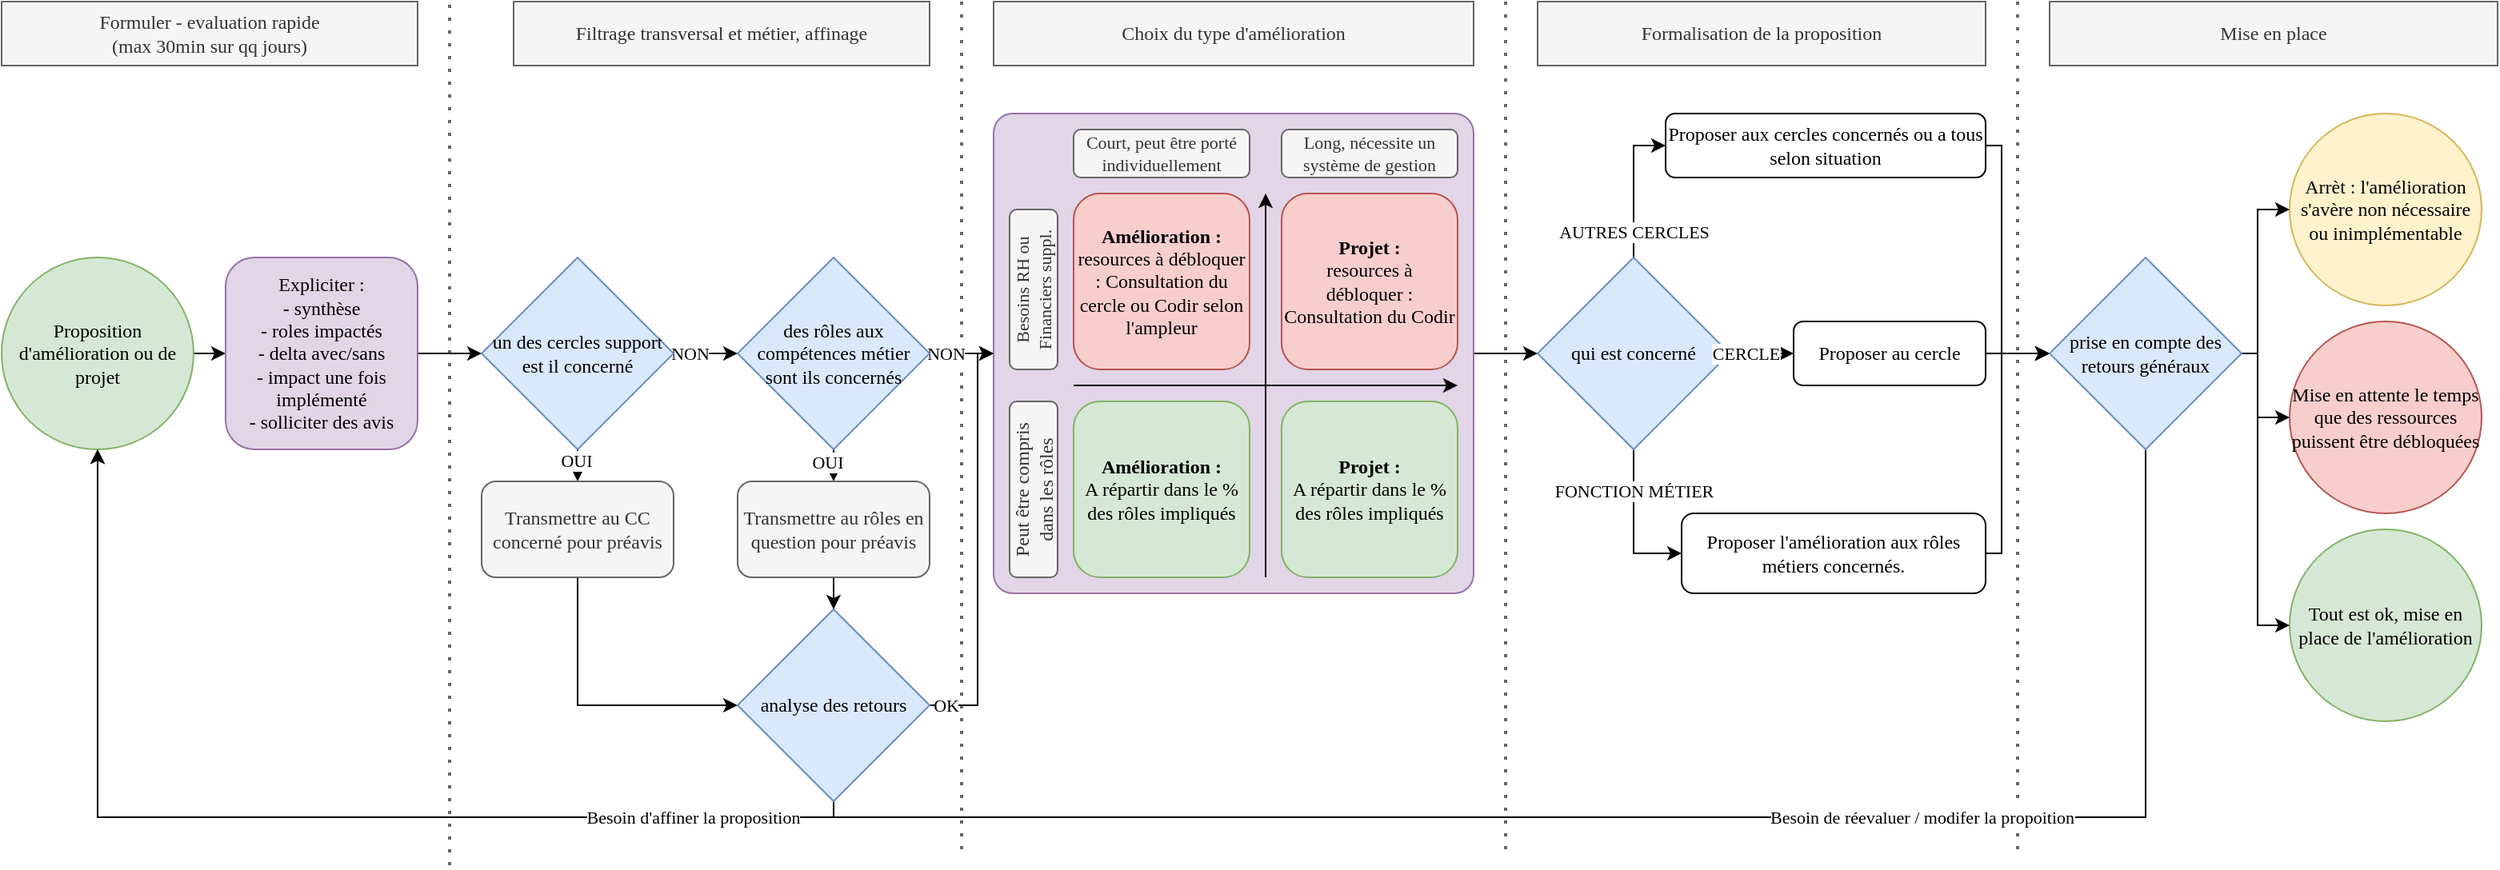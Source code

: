 <mxfile version="28.0.0">
  <diagram name="Page-1" id="Lg1kwCfuL5cvLR_RBk9q">
    <mxGraphModel dx="2793" dy="1106" grid="1" gridSize="10" guides="1" tooltips="1" connect="1" arrows="1" fold="1" page="1" pageScale="1" pageWidth="827" pageHeight="1169" math="0" shadow="0">
      <root>
        <mxCell id="0" />
        <mxCell id="1" parent="0" />
        <mxCell id="DvQpfdr60y6PGFDpLSzt-12" value="" style="endArrow=none;dashed=1;html=1;dashPattern=1 3;strokeWidth=2;rounded=0;fillColor=#f5f5f5;strokeColor=#666666;fontFamily=Libertinus Serif;" edge="1" parent="1">
          <mxGeometry width="50" height="50" relative="1" as="geometry">
            <mxPoint x="320" y="610" as="sourcePoint" />
            <mxPoint x="320" y="80" as="targetPoint" />
          </mxGeometry>
        </mxCell>
        <mxCell id="DvQpfdr60y6PGFDpLSzt-14" value="" style="endArrow=none;dashed=1;html=1;dashPattern=1 3;strokeWidth=2;rounded=0;fillColor=#f5f5f5;strokeColor=#666666;fontFamily=Libertinus Serif;" edge="1" parent="1">
          <mxGeometry width="50" height="50" relative="1" as="geometry">
            <mxPoint x="660" y="610" as="sourcePoint" />
            <mxPoint x="660" y="80" as="targetPoint" />
          </mxGeometry>
        </mxCell>
        <mxCell id="DvQpfdr60y6PGFDpLSzt-17" value="" style="endArrow=none;dashed=1;html=1;dashPattern=1 3;strokeWidth=2;rounded=0;fillColor=#f5f5f5;strokeColor=#666666;fontFamily=Libertinus Serif;" edge="1" parent="1">
          <mxGeometry width="50" height="50" relative="1" as="geometry">
            <mxPoint x="980" y="610" as="sourcePoint" />
            <mxPoint x="980" y="80" as="targetPoint" />
          </mxGeometry>
        </mxCell>
        <mxCell id="9U03THOQqvrWw87KAxrK-56" style="edgeStyle=orthogonalEdgeStyle;rounded=0;orthogonalLoop=1;jettySize=auto;html=1;exitX=0.5;exitY=1;exitDx=0;exitDy=0;entryX=0.5;entryY=1;entryDx=0;entryDy=0;fontFamily=Libertinus Serif;" parent="1" source="DvQpfdr60y6PGFDpLSzt-18" target="sC1AejF_91SxmGcBgo1l-1" edge="1">
          <mxGeometry relative="1" as="geometry">
            <Array as="points">
              <mxPoint x="1060" y="590" />
              <mxPoint x="-220" y="590" />
            </Array>
            <mxPoint x="1060" y="330" as="sourcePoint" />
          </mxGeometry>
        </mxCell>
        <mxCell id="9U03THOQqvrWw87KAxrK-57" value="Besoin de réevaluer / modifer la propoition" style="edgeLabel;html=1;align=center;verticalAlign=middle;resizable=0;points=[];fontFamily=Libertinus Serif;" parent="9U03THOQqvrWw87KAxrK-56" vertex="1" connectable="0">
          <mxGeometry x="-0.673" relative="1" as="geometry">
            <mxPoint x="-86" as="offset" />
          </mxGeometry>
        </mxCell>
        <mxCell id="DvQpfdr60y6PGFDpLSzt-1" value="" style="endArrow=none;dashed=1;html=1;dashPattern=1 3;strokeWidth=2;rounded=0;fillColor=#f5f5f5;strokeColor=#666666;fontFamily=Libertinus Serif;" edge="1" parent="1">
          <mxGeometry width="50" height="50" relative="1" as="geometry">
            <mxPoint y="620" as="sourcePoint" />
            <mxPoint y="80" as="targetPoint" />
          </mxGeometry>
        </mxCell>
        <mxCell id="sC1AejF_91SxmGcBgo1l-19" style="edgeStyle=orthogonalEdgeStyle;rounded=0;orthogonalLoop=1;jettySize=auto;html=1;exitX=1;exitY=0.5;exitDx=0;exitDy=0;entryX=0;entryY=0.5;entryDx=0;entryDy=0;fontFamily=Libertinus Serif;" parent="1" source="sC1AejF_91SxmGcBgo1l-1" target="sC1AejF_91SxmGcBgo1l-2" edge="1">
          <mxGeometry relative="1" as="geometry" />
        </mxCell>
        <mxCell id="sC1AejF_91SxmGcBgo1l-1" value="Proposition d&#39;amélioration ou de projet" style="ellipse;whiteSpace=wrap;html=1;aspect=fixed;fillColor=#d5e8d4;strokeColor=#82b366;fontFamily=Libertinus Serif;" parent="1" vertex="1">
          <mxGeometry x="-280" y="240" width="120" height="120" as="geometry" />
        </mxCell>
        <mxCell id="sC1AejF_91SxmGcBgo1l-20" style="edgeStyle=orthogonalEdgeStyle;rounded=0;orthogonalLoop=1;jettySize=auto;html=1;exitX=1;exitY=0.5;exitDx=0;exitDy=0;entryX=0;entryY=0.5;entryDx=0;entryDy=0;fontFamily=Libertinus Serif;" parent="1" source="sC1AejF_91SxmGcBgo1l-2" target="sC1AejF_91SxmGcBgo1l-7" edge="1">
          <mxGeometry relative="1" as="geometry">
            <mxPoint x="40" y="300" as="targetPoint" />
          </mxGeometry>
        </mxCell>
        <mxCell id="sC1AejF_91SxmGcBgo1l-2" value="Expliciter :&lt;br&gt;- synthèse&lt;div&gt;- roles impactés&lt;/div&gt;&lt;div&gt;- delta avec/sans&lt;/div&gt;&lt;div&gt;- impact une fois implémenté&lt;/div&gt;&lt;div&gt;- solliciter des avis&lt;/div&gt;" style="rounded=1;whiteSpace=wrap;html=1;fillColor=#e1d5e7;strokeColor=#9673a6;fontFamily=Libertinus Serif;" parent="1" vertex="1">
          <mxGeometry x="-140" y="240" width="120" height="120" as="geometry" />
        </mxCell>
        <mxCell id="sC1AejF_91SxmGcBgo1l-4" value="Choix du type d&#39;amélioration" style="rounded=0;whiteSpace=wrap;html=1;fillColor=#f5f5f5;fontColor=#333333;strokeColor=#666666;fontFamily=Libertinus Serif;" parent="1" vertex="1">
          <mxGeometry x="340" y="80" width="300" height="40" as="geometry" />
        </mxCell>
        <mxCell id="sC1AejF_91SxmGcBgo1l-5" value="Formalisation de la proposition" style="rounded=0;whiteSpace=wrap;html=1;fillColor=#f5f5f5;fontColor=#333333;strokeColor=#666666;fontFamily=Libertinus Serif;" parent="1" vertex="1">
          <mxGeometry x="680" y="80" width="280" height="40" as="geometry" />
        </mxCell>
        <mxCell id="sC1AejF_91SxmGcBgo1l-28" style="edgeStyle=orthogonalEdgeStyle;rounded=0;orthogonalLoop=1;jettySize=auto;html=1;exitX=1;exitY=0.5;exitDx=0;exitDy=0;entryX=0;entryY=0.5;entryDx=0;entryDy=0;fontFamily=Libertinus Serif;fontStyle=0" parent="1" source="sC1AejF_91SxmGcBgo1l-7" target="DvQpfdr60y6PGFDpLSzt-2" edge="1">
          <mxGeometry relative="1" as="geometry">
            <mxPoint x="440" y="300" as="targetPoint" />
          </mxGeometry>
        </mxCell>
        <mxCell id="sC1AejF_91SxmGcBgo1l-29" value="&lt;span&gt;NON&lt;/span&gt;" style="edgeLabel;html=1;align=center;verticalAlign=middle;resizable=0;points=[];fontFamily=Libertinus Serif;fontStyle=0" parent="sC1AejF_91SxmGcBgo1l-28" vertex="1" connectable="0">
          <mxGeometry x="0.158" y="1" relative="1" as="geometry">
            <mxPoint x="-13" y="1" as="offset" />
          </mxGeometry>
        </mxCell>
        <mxCell id="sC1AejF_91SxmGcBgo1l-30" style="edgeStyle=orthogonalEdgeStyle;rounded=0;orthogonalLoop=1;jettySize=auto;html=1;exitX=0.5;exitY=1;exitDx=0;exitDy=0;entryX=0.5;entryY=0;entryDx=0;entryDy=0;fontFamily=Libertinus Serif;" parent="1" source="sC1AejF_91SxmGcBgo1l-7" target="sC1AejF_91SxmGcBgo1l-10" edge="1">
          <mxGeometry relative="1" as="geometry" />
        </mxCell>
        <mxCell id="DvQpfdr60y6PGFDpLSzt-3" value="OUI" style="edgeLabel;html=1;align=center;verticalAlign=middle;resizable=0;points=[];fontFamily=Libertinus Serif;" vertex="1" connectable="0" parent="sC1AejF_91SxmGcBgo1l-30">
          <mxGeometry x="-0.357" y="-1" relative="1" as="geometry">
            <mxPoint as="offset" />
          </mxGeometry>
        </mxCell>
        <mxCell id="sC1AejF_91SxmGcBgo1l-7" value="un des cercles support est il concerné" style="rhombus;whiteSpace=wrap;html=1;fillColor=#dae8fc;strokeColor=#6c8ebf;fontFamily=Libertinus Serif;" parent="1" vertex="1">
          <mxGeometry x="20" y="240" width="120" height="120" as="geometry" />
        </mxCell>
        <mxCell id="DvQpfdr60y6PGFDpLSzt-8" style="edgeStyle=orthogonalEdgeStyle;rounded=0;orthogonalLoop=1;jettySize=auto;html=1;exitX=0.5;exitY=1;exitDx=0;exitDy=0;entryX=0;entryY=0.5;entryDx=0;entryDy=0;fontFamily=Libertinus Serif;" edge="1" parent="1" source="sC1AejF_91SxmGcBgo1l-10" target="9U03THOQqvrWw87KAxrK-13">
          <mxGeometry relative="1" as="geometry" />
        </mxCell>
        <mxCell id="sC1AejF_91SxmGcBgo1l-10" value="Transmettre au CC concerné pour préavis" style="rounded=1;whiteSpace=wrap;html=1;fontFamily=Libertinus Serif;fillColor=#f5f5f5;fontColor=#333333;strokeColor=#666666;" parent="1" vertex="1">
          <mxGeometry x="20" y="380" width="120" height="60" as="geometry" />
        </mxCell>
        <mxCell id="sC1AejF_91SxmGcBgo1l-24" value="Formuler - evaluation rapide&lt;div&gt;(max 30min sur qq jours)&lt;/div&gt;" style="rounded=0;whiteSpace=wrap;html=1;fillColor=#f5f5f5;fontColor=#333333;strokeColor=#666666;fontFamily=Libertinus Serif;" parent="1" vertex="1">
          <mxGeometry x="-280" y="80" width="260" height="40" as="geometry" />
        </mxCell>
        <mxCell id="sC1AejF_91SxmGcBgo1l-25" value="Filtrage transversal et métier, affinage" style="rounded=0;whiteSpace=wrap;html=1;fillColor=#f5f5f5;fontColor=#333333;strokeColor=#666666;fontFamily=Libertinus Serif;" parent="1" vertex="1">
          <mxGeometry x="40" y="80" width="260" height="40" as="geometry" />
        </mxCell>
        <mxCell id="9U03THOQqvrWw87KAxrK-17" style="edgeStyle=orthogonalEdgeStyle;rounded=0;orthogonalLoop=1;jettySize=auto;html=1;entryX=0;entryY=0.5;entryDx=0;entryDy=0;fontFamily=Libertinus Serif;" parent="1" source="9U03THOQqvrWw87KAxrK-13" edge="1">
          <mxGeometry relative="1" as="geometry">
            <mxPoint x="340" y="300" as="targetPoint" />
            <Array as="points">
              <mxPoint x="330" y="520" />
              <mxPoint x="330" y="300" />
            </Array>
          </mxGeometry>
        </mxCell>
        <mxCell id="9U03THOQqvrWw87KAxrK-18" value="&lt;span&gt;OK&lt;/span&gt;" style="edgeLabel;html=1;align=center;verticalAlign=middle;resizable=0;points=[];fontFamily=Libertinus Serif;fontStyle=0" parent="9U03THOQqvrWw87KAxrK-17" vertex="1" connectable="0">
          <mxGeometry x="-0.782" y="1" relative="1" as="geometry">
            <mxPoint x="-19" y="1" as="offset" />
          </mxGeometry>
        </mxCell>
        <mxCell id="DvQpfdr60y6PGFDpLSzt-10" style="edgeStyle=orthogonalEdgeStyle;rounded=0;orthogonalLoop=1;jettySize=auto;html=1;exitX=0.5;exitY=1;exitDx=0;exitDy=0;entryX=0.5;entryY=1;entryDx=0;entryDy=0;fontFamily=Libertinus Serif;" edge="1" parent="1" source="9U03THOQqvrWw87KAxrK-13" target="sC1AejF_91SxmGcBgo1l-1">
          <mxGeometry relative="1" as="geometry">
            <Array as="points">
              <mxPoint x="240" y="590" />
              <mxPoint x="-220" y="590" />
            </Array>
          </mxGeometry>
        </mxCell>
        <mxCell id="DvQpfdr60y6PGFDpLSzt-11" value="Besoin d&#39;affiner la proposition" style="edgeLabel;html=1;align=center;verticalAlign=middle;resizable=0;points=[];fontFamily=Libertinus Serif;" vertex="1" connectable="0" parent="DvQpfdr60y6PGFDpLSzt-10">
          <mxGeometry x="-0.791" y="-4" relative="1" as="geometry">
            <mxPoint x="-25" y="4" as="offset" />
          </mxGeometry>
        </mxCell>
        <mxCell id="9U03THOQqvrWw87KAxrK-13" value="analyse des retours" style="rhombus;whiteSpace=wrap;html=1;fillColor=#dae8fc;strokeColor=#6c8ebf;fontFamily=Libertinus Serif;" parent="1" vertex="1">
          <mxGeometry x="180" y="460" width="120" height="120" as="geometry" />
        </mxCell>
        <mxCell id="9U03THOQqvrWw87KAxrK-53" style="edgeStyle=orthogonalEdgeStyle;rounded=0;orthogonalLoop=1;jettySize=auto;html=1;exitX=1;exitY=0.5;exitDx=0;exitDy=0;entryX=0;entryY=0.5;entryDx=0;entryDy=0;fontFamily=Libertinus Serif;" parent="1" source="9U03THOQqvrWw87KAxrK-30" target="9U03THOQqvrWw87KAxrK-51" edge="1">
          <mxGeometry relative="1" as="geometry" />
        </mxCell>
        <mxCell id="9U03THOQqvrWw87KAxrK-30" value="" style="rounded=1;whiteSpace=wrap;html=1;fillColor=#e1d5e7;strokeColor=#9673a6;glass=0;shadow=0;imageAspect=1;arcSize=4;fontFamily=Libertinus Serif;" parent="1" vertex="1">
          <mxGeometry x="340" y="150" width="300" height="300" as="geometry" />
        </mxCell>
        <mxCell id="9U03THOQqvrWw87KAxrK-33" value="" style="endArrow=classic;html=1;rounded=0;endFill=1;fontFamily=Libertinus Serif;" parent="1" edge="1">
          <mxGeometry width="50" height="50" relative="1" as="geometry">
            <mxPoint x="390" y="320" as="sourcePoint" />
            <mxPoint x="630" y="320" as="targetPoint" />
          </mxGeometry>
        </mxCell>
        <mxCell id="9U03THOQqvrWw87KAxrK-34" value="" style="endArrow=none;html=1;rounded=0;endFill=1;startArrow=classic;startFill=1;fontFamily=Libertinus Serif;" parent="1" edge="1">
          <mxGeometry width="50" height="50" relative="1" as="geometry">
            <mxPoint x="510" y="200" as="sourcePoint" />
            <mxPoint x="510" y="440" as="targetPoint" />
          </mxGeometry>
        </mxCell>
        <mxCell id="9U03THOQqvrWw87KAxrK-35" value="Court, peut être porté individuellement" style="rounded=1;whiteSpace=wrap;html=1;fillColor=#f5f5f5;fontColor=#333333;strokeColor=#666666;fontSize=11;fontFamily=Libertinus Serif;" parent="1" vertex="1">
          <mxGeometry x="390" y="160" width="110" height="30" as="geometry" />
        </mxCell>
        <mxCell id="9U03THOQqvrWw87KAxrK-36" value="&lt;b&gt;Projet :&lt;/b&gt;&lt;br&gt;resources à&lt;div&gt;débloquer : Consultation du Codir&lt;/div&gt;" style="rounded=1;whiteSpace=wrap;html=1;fillColor=#f8cecc;strokeColor=#b85450;fontFamily=Libertinus Serif;" parent="1" vertex="1">
          <mxGeometry x="520" y="200" width="110" height="110" as="geometry" />
        </mxCell>
        <mxCell id="9U03THOQqvrWw87KAxrK-37" value="&lt;b&gt;Projet :&lt;/b&gt;&lt;br&gt;A répartir dans le % des rôles impliqués" style="rounded=1;whiteSpace=wrap;html=1;fillColor=#d5e8d4;strokeColor=#82b366;fontFamily=Libertinus Serif;" parent="1" vertex="1">
          <mxGeometry x="520" y="330" width="110" height="110" as="geometry" />
        </mxCell>
        <mxCell id="9U03THOQqvrWw87KAxrK-38" value="Long, nécessite un système de gestion" style="rounded=1;whiteSpace=wrap;html=1;fillColor=#f5f5f5;fontColor=#333333;strokeColor=#666666;fontSize=11;fontFamily=Libertinus Serif;" parent="1" vertex="1">
          <mxGeometry x="520" y="160" width="110" height="30" as="geometry" />
        </mxCell>
        <mxCell id="9U03THOQqvrWw87KAxrK-39" value="Besoins RH ou Financiers suppl." style="rounded=1;whiteSpace=wrap;html=1;rotation=-90;fontSize=11;fillColor=#f5f5f5;fontColor=#333333;strokeColor=#666666;fontFamily=Libertinus Serif;" parent="1" vertex="1">
          <mxGeometry x="315" y="245" width="100" height="30" as="geometry" />
        </mxCell>
        <mxCell id="9U03THOQqvrWw87KAxrK-40" value="Peut être compris dans les rôles" style="rounded=1;whiteSpace=wrap;html=1;rotation=-90;fillColor=#f5f5f5;fontColor=#333333;strokeColor=#666666;fontFamily=Libertinus Serif;" parent="1" vertex="1">
          <mxGeometry x="310" y="370" width="110" height="30" as="geometry" />
        </mxCell>
        <mxCell id="9U03THOQqvrWw87KAxrK-41" value="&lt;b&gt;Amélioration :&lt;/b&gt;&lt;br&gt;resources à débloquer : Consultation du cercle ou Codir selon l&#39;ampleur" style="rounded=1;whiteSpace=wrap;html=1;fillColor=#f8cecc;strokeColor=#b85450;fontFamily=Libertinus Serif;" parent="1" vertex="1">
          <mxGeometry x="390" y="200" width="110" height="110" as="geometry" />
        </mxCell>
        <mxCell id="9U03THOQqvrWw87KAxrK-42" value="&lt;b&gt;Amélioration :&lt;/b&gt;&lt;div&gt;A répartir dans le % des rôles impliqués&lt;/div&gt;" style="rounded=1;whiteSpace=wrap;html=1;fillColor=#d5e8d4;strokeColor=#82b366;fontFamily=Libertinus Serif;" parent="1" vertex="1">
          <mxGeometry x="390" y="330" width="110" height="110" as="geometry" />
        </mxCell>
        <mxCell id="9U03THOQqvrWw87KAxrK-43" value="Proposer au cercle" style="rounded=1;whiteSpace=wrap;html=1;fontFamily=Libertinus Serif;" parent="1" vertex="1">
          <mxGeometry x="840" y="280" width="120" height="40" as="geometry" />
        </mxCell>
        <mxCell id="9U03THOQqvrWw87KAxrK-66" style="edgeStyle=orthogonalEdgeStyle;rounded=0;orthogonalLoop=1;jettySize=auto;html=1;exitX=1;exitY=0.5;exitDx=0;exitDy=0;entryX=0;entryY=0.5;entryDx=0;entryDy=0;fontFamily=Libertinus Serif;" parent="1" source="9U03THOQqvrWw87KAxrK-44" edge="1">
          <mxGeometry relative="1" as="geometry">
            <mxPoint x="1000" y="300" as="targetPoint" />
            <Array as="points">
              <mxPoint x="970" y="425" />
              <mxPoint x="970" y="300" />
            </Array>
          </mxGeometry>
        </mxCell>
        <mxCell id="9U03THOQqvrWw87KAxrK-44" value="Proposer l&#39;amélioration aux rôles métiers concernés." style="rounded=1;whiteSpace=wrap;html=1;fontFamily=Libertinus Serif;" parent="1" vertex="1">
          <mxGeometry x="770" y="400" width="190" height="50" as="geometry" />
        </mxCell>
        <mxCell id="9U03THOQqvrWw87KAxrK-47" style="edgeStyle=orthogonalEdgeStyle;rounded=0;orthogonalLoop=1;jettySize=auto;html=1;exitX=0.5;exitY=1;exitDx=0;exitDy=0;entryX=0;entryY=0.5;entryDx=0;entryDy=0;fontFamily=Libertinus Serif;" parent="1" source="9U03THOQqvrWw87KAxrK-51" target="9U03THOQqvrWw87KAxrK-44" edge="1">
          <mxGeometry relative="1" as="geometry">
            <mxPoint x="1370" y="460" as="targetPoint" />
          </mxGeometry>
        </mxCell>
        <mxCell id="9U03THOQqvrWw87KAxrK-48" value="FONCTION MÉTIER" style="edgeLabel;html=1;align=center;verticalAlign=middle;resizable=0;points=[];fontFamily=Libertinus Serif;" parent="9U03THOQqvrWw87KAxrK-47" vertex="1" connectable="0">
          <mxGeometry x="-0.189" y="3" relative="1" as="geometry">
            <mxPoint x="-3" y="-13" as="offset" />
          </mxGeometry>
        </mxCell>
        <mxCell id="9U03THOQqvrWw87KAxrK-49" style="edgeStyle=orthogonalEdgeStyle;rounded=0;orthogonalLoop=1;jettySize=auto;html=1;exitX=0.5;exitY=0;exitDx=0;exitDy=0;entryX=0;entryY=0.5;entryDx=0;entryDy=0;fontFamily=Libertinus Serif;" parent="1" source="9U03THOQqvrWw87KAxrK-51" target="9U03THOQqvrWw87KAxrK-52" edge="1">
          <mxGeometry relative="1" as="geometry" />
        </mxCell>
        <mxCell id="9U03THOQqvrWw87KAxrK-50" value="AUTRES CERCLES" style="edgeLabel;html=1;align=center;verticalAlign=middle;resizable=0;points=[];fontFamily=Libertinus Serif;" parent="9U03THOQqvrWw87KAxrK-49" vertex="1" connectable="0">
          <mxGeometry x="-0.237" y="-2" relative="1" as="geometry">
            <mxPoint x="-2" y="18" as="offset" />
          </mxGeometry>
        </mxCell>
        <mxCell id="9U03THOQqvrWw87KAxrK-51" value="qui est concerné" style="rhombus;whiteSpace=wrap;html=1;fillColor=#dae8fc;strokeColor=#6c8ebf;fontFamily=Libertinus Serif;" parent="1" vertex="1">
          <mxGeometry x="680" y="240" width="120" height="120" as="geometry" />
        </mxCell>
        <mxCell id="9U03THOQqvrWw87KAxrK-64" style="edgeStyle=orthogonalEdgeStyle;rounded=0;orthogonalLoop=1;jettySize=auto;html=1;exitX=1;exitY=0.5;exitDx=0;exitDy=0;entryX=0;entryY=0.5;entryDx=0;entryDy=0;fontFamily=Libertinus Serif;" parent="1" source="9U03THOQqvrWw87KAxrK-52" edge="1">
          <mxGeometry relative="1" as="geometry">
            <mxPoint x="1000" y="300" as="targetPoint" />
            <Array as="points">
              <mxPoint x="970" y="170" />
              <mxPoint x="970" y="300" />
            </Array>
          </mxGeometry>
        </mxCell>
        <mxCell id="9U03THOQqvrWw87KAxrK-52" value="Proposer aux cercles concernés ou a tous selon situation" style="rounded=1;whiteSpace=wrap;html=1;fontFamily=Libertinus Serif;" parent="1" vertex="1">
          <mxGeometry x="760" y="150" width="200" height="40" as="geometry" />
        </mxCell>
        <mxCell id="9U03THOQqvrWw87KAxrK-58" value="Mise en attente le temps que des ressources puissent être débloquées" style="ellipse;whiteSpace=wrap;html=1;aspect=fixed;fillColor=#f8cecc;strokeColor=#b85450;fontFamily=Libertinus Serif;" parent="1" vertex="1">
          <mxGeometry x="1150" y="280" width="120" height="120" as="geometry" />
        </mxCell>
        <mxCell id="9U03THOQqvrWw87KAxrK-59" value="Tout est ok, mise en place de l&#39;amélioration" style="ellipse;whiteSpace=wrap;html=1;aspect=fixed;fillColor=#d5e8d4;strokeColor=#82b366;fontFamily=Libertinus Serif;" parent="1" vertex="1">
          <mxGeometry x="1150" y="410" width="120" height="120" as="geometry" />
        </mxCell>
        <mxCell id="9U03THOQqvrWw87KAxrK-60" value="Arrèt : l&#39;amélioration s&#39;avère non nécessaire ou inimplémentable" style="ellipse;whiteSpace=wrap;html=1;aspect=fixed;fillColor=#fff2cc;strokeColor=#d6b656;fontFamily=Libertinus Serif;" parent="1" vertex="1">
          <mxGeometry x="1150" y="150" width="120" height="120" as="geometry" />
        </mxCell>
        <mxCell id="DvQpfdr60y6PGFDpLSzt-5" style="edgeStyle=orthogonalEdgeStyle;rounded=0;orthogonalLoop=1;jettySize=auto;html=1;exitX=0.5;exitY=1;exitDx=0;exitDy=0;entryX=0.5;entryY=0;entryDx=0;entryDy=0;fontFamily=Libertinus Serif;" edge="1" parent="1" source="DvQpfdr60y6PGFDpLSzt-2" target="DvQpfdr60y6PGFDpLSzt-4">
          <mxGeometry relative="1" as="geometry" />
        </mxCell>
        <mxCell id="DvQpfdr60y6PGFDpLSzt-6" value="OUI" style="edgeLabel;html=1;align=center;verticalAlign=middle;resizable=0;points=[];fontFamily=Libertinus Serif;" vertex="1" connectable="0" parent="DvQpfdr60y6PGFDpLSzt-5">
          <mxGeometry x="-0.243" y="-4" relative="1" as="geometry">
            <mxPoint as="offset" />
          </mxGeometry>
        </mxCell>
        <mxCell id="DvQpfdr60y6PGFDpLSzt-9" style="edgeStyle=orthogonalEdgeStyle;rounded=0;orthogonalLoop=1;jettySize=auto;html=1;exitX=1;exitY=0.5;exitDx=0;exitDy=0;entryX=0;entryY=0.5;entryDx=0;entryDy=0;fontFamily=Libertinus Serif;" edge="1" parent="1" source="DvQpfdr60y6PGFDpLSzt-2">
          <mxGeometry relative="1" as="geometry">
            <mxPoint x="340" y="300" as="targetPoint" />
          </mxGeometry>
        </mxCell>
        <mxCell id="DvQpfdr60y6PGFDpLSzt-13" value="NON" style="edgeLabel;html=1;align=center;verticalAlign=middle;resizable=0;points=[];fontFamily=Libertinus Serif;" vertex="1" connectable="0" parent="DvQpfdr60y6PGFDpLSzt-9">
          <mxGeometry x="-0.557" y="3" relative="1" as="geometry">
            <mxPoint x="1" y="3" as="offset" />
          </mxGeometry>
        </mxCell>
        <mxCell id="DvQpfdr60y6PGFDpLSzt-2" value="des rôles aux compétences métier sont ils concernés" style="rhombus;whiteSpace=wrap;html=1;fillColor=#dae8fc;strokeColor=#6c8ebf;fontFamily=Libertinus Serif;" vertex="1" parent="1">
          <mxGeometry x="180" y="240" width="120" height="120" as="geometry" />
        </mxCell>
        <mxCell id="DvQpfdr60y6PGFDpLSzt-7" style="edgeStyle=orthogonalEdgeStyle;rounded=0;orthogonalLoop=1;jettySize=auto;html=1;exitX=0.5;exitY=1;exitDx=0;exitDy=0;entryX=0.5;entryY=0;entryDx=0;entryDy=0;fontFamily=Libertinus Serif;" edge="1" parent="1" source="DvQpfdr60y6PGFDpLSzt-4" target="9U03THOQqvrWw87KAxrK-13">
          <mxGeometry relative="1" as="geometry" />
        </mxCell>
        <mxCell id="DvQpfdr60y6PGFDpLSzt-4" value="Transmettre au rôles en question pour préavis" style="rounded=1;whiteSpace=wrap;html=1;fontFamily=Libertinus Serif;fillColor=#f5f5f5;fontColor=#333333;strokeColor=#666666;" vertex="1" parent="1">
          <mxGeometry x="180" y="380" width="120" height="60" as="geometry" />
        </mxCell>
        <mxCell id="9U03THOQqvrWw87KAxrK-45" style="edgeStyle=orthogonalEdgeStyle;rounded=0;orthogonalLoop=1;jettySize=auto;html=1;exitX=1;exitY=0.5;exitDx=0;exitDy=0;entryX=0;entryY=0.5;entryDx=0;entryDy=0;fontFamily=Libertinus Serif;" parent="1" source="9U03THOQqvrWw87KAxrK-51" target="9U03THOQqvrWw87KAxrK-43" edge="1">
          <mxGeometry relative="1" as="geometry">
            <mxPoint x="1380" y="130" as="targetPoint" />
          </mxGeometry>
        </mxCell>
        <mxCell id="9U03THOQqvrWw87KAxrK-46" value="CERCLE" style="edgeLabel;html=1;align=center;verticalAlign=middle;resizable=0;points=[];fontFamily=Libertinus Serif;" parent="9U03THOQqvrWw87KAxrK-45" vertex="1" connectable="0">
          <mxGeometry x="-0.182" y="2" relative="1" as="geometry">
            <mxPoint x="-7" y="2" as="offset" />
          </mxGeometry>
        </mxCell>
        <mxCell id="DvQpfdr60y6PGFDpLSzt-16" value="" style="edgeStyle=orthogonalEdgeStyle;rounded=0;orthogonalLoop=1;jettySize=auto;html=1;exitX=1;exitY=0.5;exitDx=0;exitDy=0;fontFamily=Libertinus Serif;entryX=0;entryY=0.5;entryDx=0;entryDy=0;" edge="1" parent="1" source="9U03THOQqvrWw87KAxrK-43" target="DvQpfdr60y6PGFDpLSzt-18">
          <mxGeometry relative="1" as="geometry">
            <mxPoint x="1000" y="300" as="targetPoint" />
            <mxPoint x="960" y="300" as="sourcePoint" />
          </mxGeometry>
        </mxCell>
        <mxCell id="DvQpfdr60y6PGFDpLSzt-20" style="edgeStyle=orthogonalEdgeStyle;rounded=0;orthogonalLoop=1;jettySize=auto;html=1;exitX=1;exitY=0.5;exitDx=0;exitDy=0;entryX=0;entryY=0.5;entryDx=0;entryDy=0;fontFamily=Libertinus Serif;" edge="1" parent="1" source="DvQpfdr60y6PGFDpLSzt-18" target="9U03THOQqvrWw87KAxrK-58">
          <mxGeometry relative="1" as="geometry">
            <Array as="points">
              <mxPoint x="1130" y="300" />
              <mxPoint x="1130" y="340" />
            </Array>
          </mxGeometry>
        </mxCell>
        <mxCell id="DvQpfdr60y6PGFDpLSzt-21" style="edgeStyle=orthogonalEdgeStyle;rounded=0;orthogonalLoop=1;jettySize=auto;html=1;exitX=1;exitY=0.5;exitDx=0;exitDy=0;entryX=0;entryY=0.5;entryDx=0;entryDy=0;fontFamily=Libertinus Serif;" edge="1" parent="1" source="DvQpfdr60y6PGFDpLSzt-18" target="9U03THOQqvrWw87KAxrK-59">
          <mxGeometry relative="1" as="geometry">
            <Array as="points">
              <mxPoint x="1130" y="300" />
              <mxPoint x="1130" y="470" />
            </Array>
          </mxGeometry>
        </mxCell>
        <mxCell id="DvQpfdr60y6PGFDpLSzt-22" style="edgeStyle=orthogonalEdgeStyle;rounded=0;orthogonalLoop=1;jettySize=auto;html=1;exitX=1;exitY=0.5;exitDx=0;exitDy=0;entryX=0;entryY=0.5;entryDx=0;entryDy=0;fontFamily=Libertinus Serif;" edge="1" parent="1" source="DvQpfdr60y6PGFDpLSzt-18" target="9U03THOQqvrWw87KAxrK-60">
          <mxGeometry relative="1" as="geometry">
            <Array as="points">
              <mxPoint x="1130" y="300" />
              <mxPoint x="1130" y="210" />
            </Array>
          </mxGeometry>
        </mxCell>
        <mxCell id="DvQpfdr60y6PGFDpLSzt-18" value="prise en compte des&lt;div&gt;retours généraux&lt;/div&gt;" style="rhombus;whiteSpace=wrap;html=1;fillColor=#dae8fc;strokeColor=#6c8ebf;fontFamily=Libertinus Serif;" vertex="1" parent="1">
          <mxGeometry x="1000" y="240" width="120" height="120" as="geometry" />
        </mxCell>
        <mxCell id="DvQpfdr60y6PGFDpLSzt-23" value="Mise en place" style="rounded=0;whiteSpace=wrap;html=1;fillColor=#f5f5f5;fontColor=#333333;strokeColor=#666666;fontFamily=Libertinus Serif;" vertex="1" parent="1">
          <mxGeometry x="1000" y="80" width="280" height="40" as="geometry" />
        </mxCell>
      </root>
    </mxGraphModel>
  </diagram>
</mxfile>
